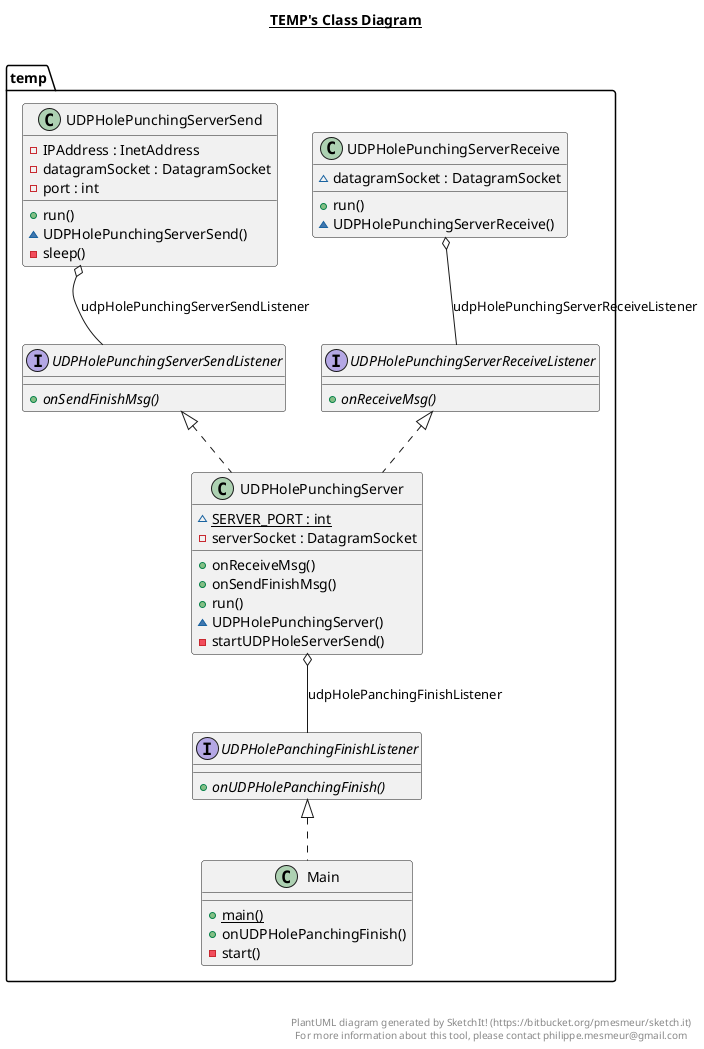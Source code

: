 @startuml

title __TEMP's Class Diagram__\n

  namespace temp {
    class temp.Main {
        {static} + main()
        + onUDPHolePanchingFinish()
        - start()
    }
  }
  

  namespace temp {
    interface temp.UDPHolePanchingFinishListener {
        {abstract} + onUDPHolePanchingFinish()
    }
  }
  

  namespace temp {
    class temp.UDPHolePunchingServer {
        {static} ~ SERVER_PORT : int
        - serverSocket : DatagramSocket
        + onReceiveMsg()
        + onSendFinishMsg()
        + run()
        ~ UDPHolePunchingServer()
        - startUDPHoleServerSend()
    }
  }
  

  namespace temp {
    class temp.UDPHolePunchingServerReceive {
        ~ datagramSocket : DatagramSocket
        + run()
        ~ UDPHolePunchingServerReceive()
    }
  }
  

  namespace temp {
    interface temp.UDPHolePunchingServerReceiveListener {
        {abstract} + onReceiveMsg()
    }
  }
  

  namespace temp {
    class temp.UDPHolePunchingServerSend {
        - IPAddress : InetAddress
        - datagramSocket : DatagramSocket
        - port : int
        + run()
        ~ UDPHolePunchingServerSend()
        - sleep()
    }
  }
  

  namespace temp {
    interface temp.UDPHolePunchingServerSendListener {
        {abstract} + onSendFinishMsg()
    }
  }
  

  temp.Main .up.|> temp.UDPHolePanchingFinishListener
  temp.UDPHolePunchingServer .up.|> temp.UDPHolePunchingServerReceiveListener
  temp.UDPHolePunchingServer .up.|> temp.UDPHolePunchingServerSendListener
  temp.UDPHolePunchingServer o-- temp.UDPHolePanchingFinishListener : udpHolePanchingFinishListener
  temp.UDPHolePunchingServerReceive o-- temp.UDPHolePunchingServerReceiveListener : udpHolePunchingServerReceiveListener
  temp.UDPHolePunchingServerSend o-- temp.UDPHolePunchingServerSendListener : udpHolePunchingServerSendListener


right footer


PlantUML diagram generated by SketchIt! (https://bitbucket.org/pmesmeur/sketch.it)
For more information about this tool, please contact philippe.mesmeur@gmail.com
endfooter

@enduml
